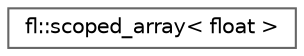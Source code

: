 digraph "Graphical Class Hierarchy"
{
 // LATEX_PDF_SIZE
  bgcolor="transparent";
  edge [fontname=Helvetica,fontsize=10,labelfontname=Helvetica,labelfontsize=10];
  node [fontname=Helvetica,fontsize=10,shape=box,height=0.2,width=0.4];
  rankdir="LR";
  Node0 [id="Node000000",label="fl::scoped_array\< float \>",height=0.2,width=0.4,color="grey40", fillcolor="white", style="filled",URL="$d3/d92/classfl_1_1scoped__array.html",tooltip=" "];
}
